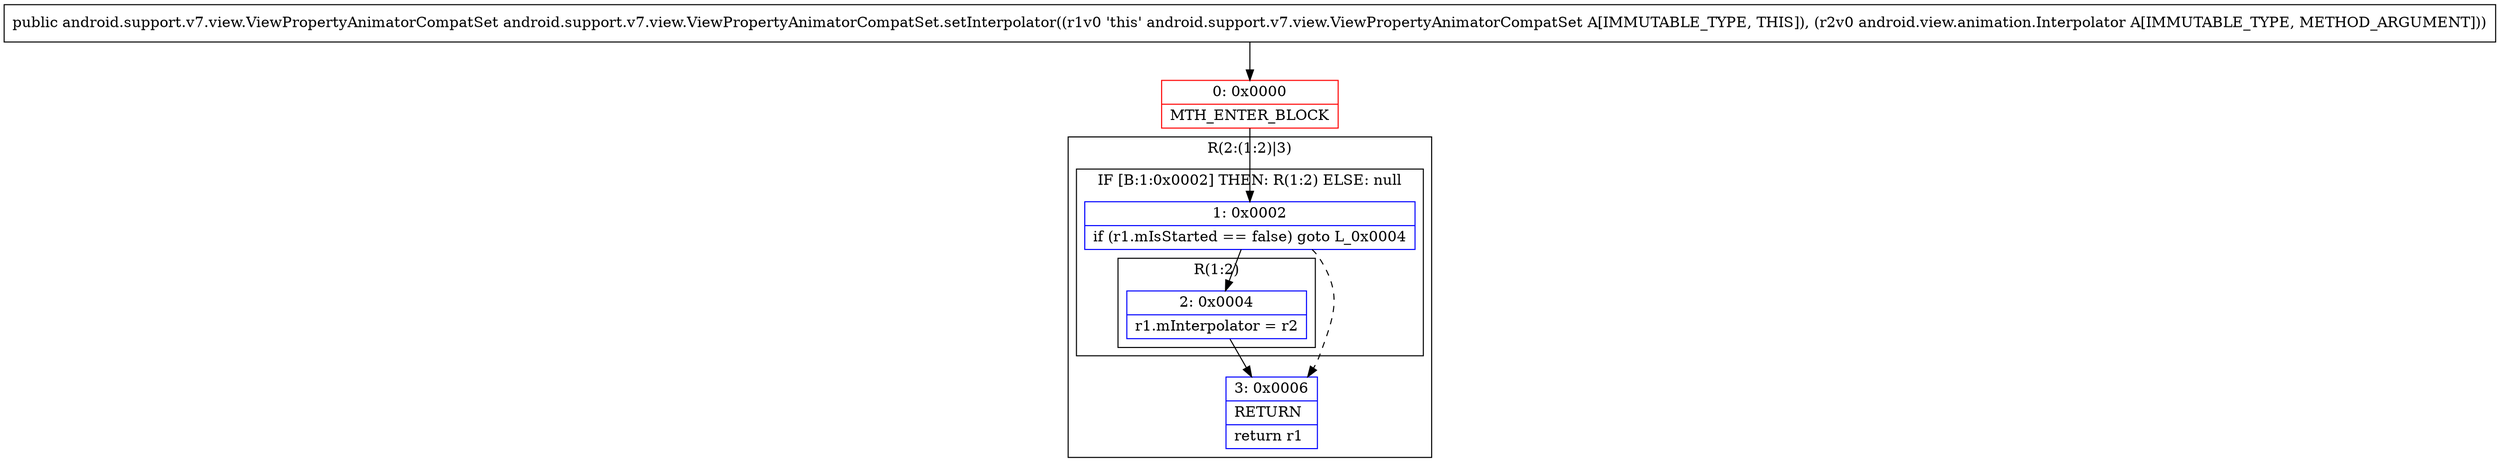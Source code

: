 digraph "CFG forandroid.support.v7.view.ViewPropertyAnimatorCompatSet.setInterpolator(Landroid\/view\/animation\/Interpolator;)Landroid\/support\/v7\/view\/ViewPropertyAnimatorCompatSet;" {
subgraph cluster_Region_1323669295 {
label = "R(2:(1:2)|3)";
node [shape=record,color=blue];
subgraph cluster_IfRegion_1050983105 {
label = "IF [B:1:0x0002] THEN: R(1:2) ELSE: null";
node [shape=record,color=blue];
Node_1 [shape=record,label="{1\:\ 0x0002|if (r1.mIsStarted == false) goto L_0x0004\l}"];
subgraph cluster_Region_285788717 {
label = "R(1:2)";
node [shape=record,color=blue];
Node_2 [shape=record,label="{2\:\ 0x0004|r1.mInterpolator = r2\l}"];
}
}
Node_3 [shape=record,label="{3\:\ 0x0006|RETURN\l|return r1\l}"];
}
Node_0 [shape=record,color=red,label="{0\:\ 0x0000|MTH_ENTER_BLOCK\l}"];
MethodNode[shape=record,label="{public android.support.v7.view.ViewPropertyAnimatorCompatSet android.support.v7.view.ViewPropertyAnimatorCompatSet.setInterpolator((r1v0 'this' android.support.v7.view.ViewPropertyAnimatorCompatSet A[IMMUTABLE_TYPE, THIS]), (r2v0 android.view.animation.Interpolator A[IMMUTABLE_TYPE, METHOD_ARGUMENT])) }"];
MethodNode -> Node_0;
Node_1 -> Node_2;
Node_1 -> Node_3[style=dashed];
Node_2 -> Node_3;
Node_0 -> Node_1;
}

